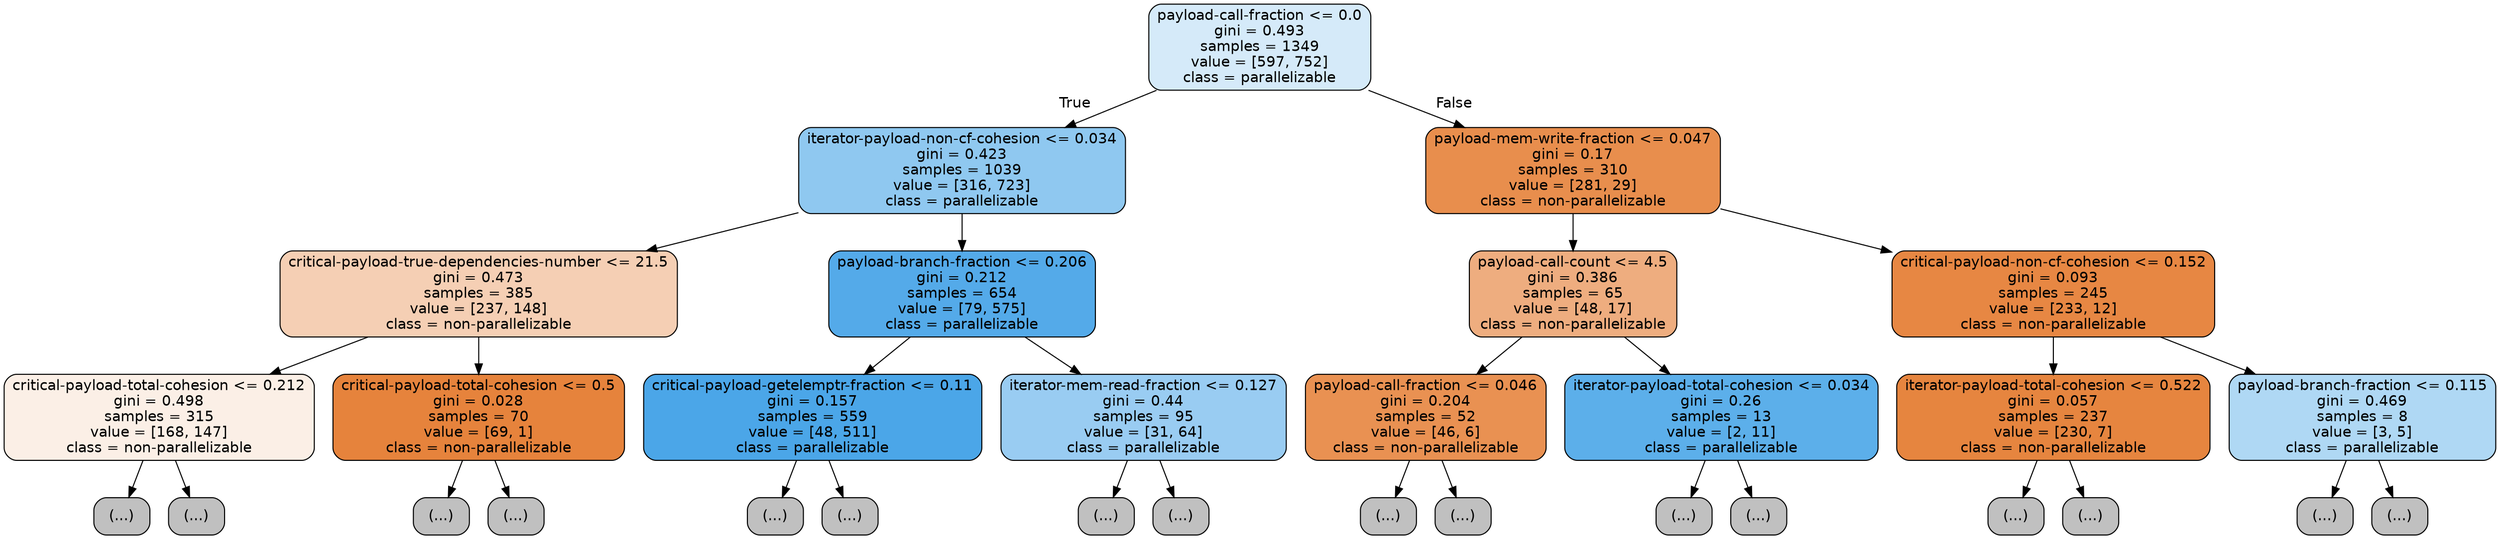 digraph Tree {
node [shape=box, style="filled, rounded", color="black", fontname=helvetica] ;
edge [fontname=helvetica] ;
0 [label="payload-call-fraction <= 0.0\ngini = 0.493\nsamples = 1349\nvalue = [597, 752]\nclass = parallelizable", fillcolor="#399de535"] ;
1 [label="iterator-payload-non-cf-cohesion <= 0.034\ngini = 0.423\nsamples = 1039\nvalue = [316, 723]\nclass = parallelizable", fillcolor="#399de590"] ;
0 -> 1 [labeldistance=2.5, labelangle=45, headlabel="True"] ;
2 [label="critical-payload-true-dependencies-number <= 21.5\ngini = 0.473\nsamples = 385\nvalue = [237, 148]\nclass = non-parallelizable", fillcolor="#e5813960"] ;
1 -> 2 ;
3 [label="critical-payload-total-cohesion <= 0.212\ngini = 0.498\nsamples = 315\nvalue = [168, 147]\nclass = non-parallelizable", fillcolor="#e5813920"] ;
2 -> 3 ;
4 [label="(...)", fillcolor="#C0C0C0"] ;
3 -> 4 ;
39 [label="(...)", fillcolor="#C0C0C0"] ;
3 -> 39 ;
82 [label="critical-payload-total-cohesion <= 0.5\ngini = 0.028\nsamples = 70\nvalue = [69, 1]\nclass = non-parallelizable", fillcolor="#e58139fb"] ;
2 -> 82 ;
83 [label="(...)", fillcolor="#C0C0C0"] ;
82 -> 83 ;
84 [label="(...)", fillcolor="#C0C0C0"] ;
82 -> 84 ;
87 [label="payload-branch-fraction <= 0.206\ngini = 0.212\nsamples = 654\nvalue = [79, 575]\nclass = parallelizable", fillcolor="#399de5dc"] ;
1 -> 87 ;
88 [label="critical-payload-getelemptr-fraction <= 0.11\ngini = 0.157\nsamples = 559\nvalue = [48, 511]\nclass = parallelizable", fillcolor="#399de5e7"] ;
87 -> 88 ;
89 [label="(...)", fillcolor="#C0C0C0"] ;
88 -> 89 ;
160 [label="(...)", fillcolor="#C0C0C0"] ;
88 -> 160 ;
161 [label="iterator-mem-read-fraction <= 0.127\ngini = 0.44\nsamples = 95\nvalue = [31, 64]\nclass = parallelizable", fillcolor="#399de583"] ;
87 -> 161 ;
162 [label="(...)", fillcolor="#C0C0C0"] ;
161 -> 162 ;
177 [label="(...)", fillcolor="#C0C0C0"] ;
161 -> 177 ;
188 [label="payload-mem-write-fraction <= 0.047\ngini = 0.17\nsamples = 310\nvalue = [281, 29]\nclass = non-parallelizable", fillcolor="#e58139e5"] ;
0 -> 188 [labeldistance=2.5, labelangle=-45, headlabel="False"] ;
189 [label="payload-call-count <= 4.5\ngini = 0.386\nsamples = 65\nvalue = [48, 17]\nclass = non-parallelizable", fillcolor="#e58139a5"] ;
188 -> 189 ;
190 [label="payload-call-fraction <= 0.046\ngini = 0.204\nsamples = 52\nvalue = [46, 6]\nclass = non-parallelizable", fillcolor="#e58139de"] ;
189 -> 190 ;
191 [label="(...)", fillcolor="#C0C0C0"] ;
190 -> 191 ;
200 [label="(...)", fillcolor="#C0C0C0"] ;
190 -> 200 ;
201 [label="iterator-payload-total-cohesion <= 0.034\ngini = 0.26\nsamples = 13\nvalue = [2, 11]\nclass = parallelizable", fillcolor="#399de5d1"] ;
189 -> 201 ;
202 [label="(...)", fillcolor="#C0C0C0"] ;
201 -> 202 ;
203 [label="(...)", fillcolor="#C0C0C0"] ;
201 -> 203 ;
204 [label="critical-payload-non-cf-cohesion <= 0.152\ngini = 0.093\nsamples = 245\nvalue = [233, 12]\nclass = non-parallelizable", fillcolor="#e58139f2"] ;
188 -> 204 ;
205 [label="iterator-payload-total-cohesion <= 0.522\ngini = 0.057\nsamples = 237\nvalue = [230, 7]\nclass = non-parallelizable", fillcolor="#e58139f7"] ;
204 -> 205 ;
206 [label="(...)", fillcolor="#C0C0C0"] ;
205 -> 206 ;
219 [label="(...)", fillcolor="#C0C0C0"] ;
205 -> 219 ;
222 [label="payload-branch-fraction <= 0.115\ngini = 0.469\nsamples = 8\nvalue = [3, 5]\nclass = parallelizable", fillcolor="#399de566"] ;
204 -> 222 ;
223 [label="(...)", fillcolor="#C0C0C0"] ;
222 -> 223 ;
224 [label="(...)", fillcolor="#C0C0C0"] ;
222 -> 224 ;
}